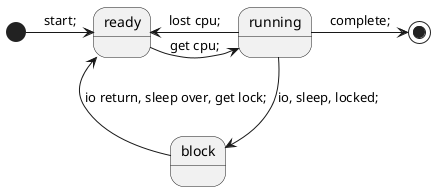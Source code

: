 ' 描述一个对象在其生存期间的动态行为。下图是线程的状态图。


@startuml
[*] -> ready : start;
ready -> running : get cpu;
running -> ready : lost cpu;
running -down-> block : io, sleep, locked;
block -up-> ready : io return, sleep over, get lock;
running -> [*] : complete;
@enduml
